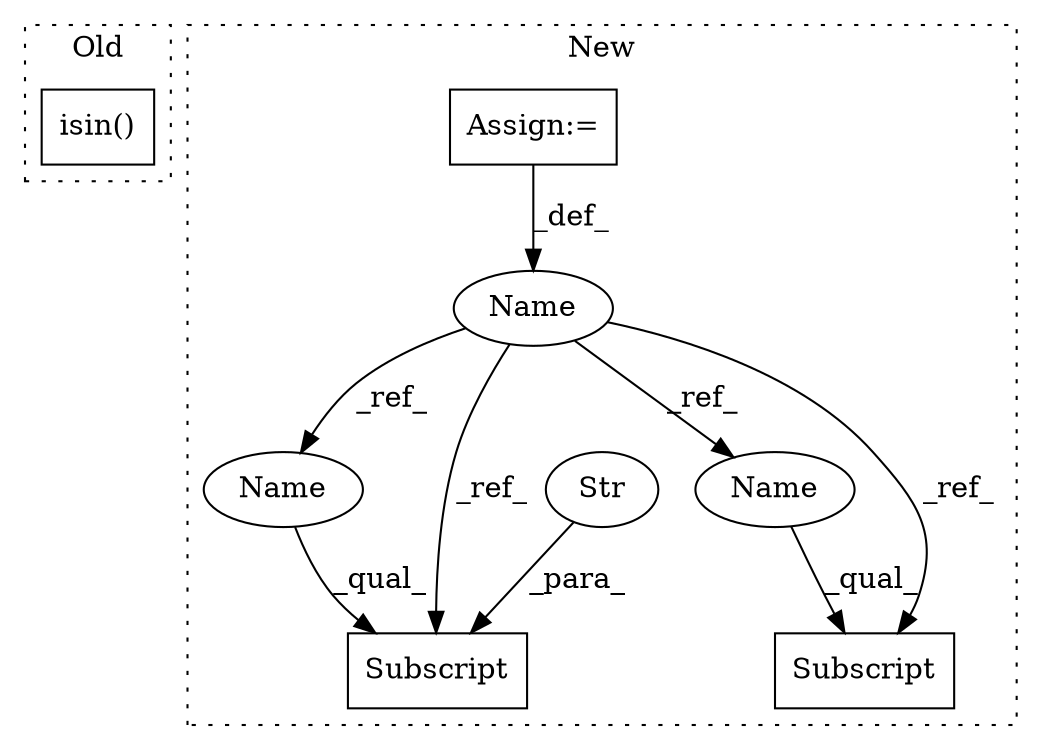 digraph G {
subgraph cluster0 {
1 [label="isin()" a="75" s="2643,2670" l="8,1" shape="box"];
label = "Old";
style="dotted";
}
subgraph cluster1 {
2 [label="Subscript" a="63" s="2126,0" l="17,0" shape="box"];
3 [label="Name" a="87" s="2007" l="4" shape="ellipse"];
4 [label="Subscript" a="63" s="2145,0" l="17,0" shape="box"];
5 [label="Str" a="66" s="2131" l="11" shape="ellipse"];
6 [label="Assign:=" a="68" s="2011" l="3" shape="box"];
7 [label="Name" a="87" s="2126" l="4" shape="ellipse"];
8 [label="Name" a="87" s="2145" l="4" shape="ellipse"];
label = "New";
style="dotted";
}
3 -> 2 [label="_ref_"];
3 -> 7 [label="_ref_"];
3 -> 4 [label="_ref_"];
3 -> 8 [label="_ref_"];
5 -> 2 [label="_para_"];
6 -> 3 [label="_def_"];
7 -> 2 [label="_qual_"];
8 -> 4 [label="_qual_"];
}